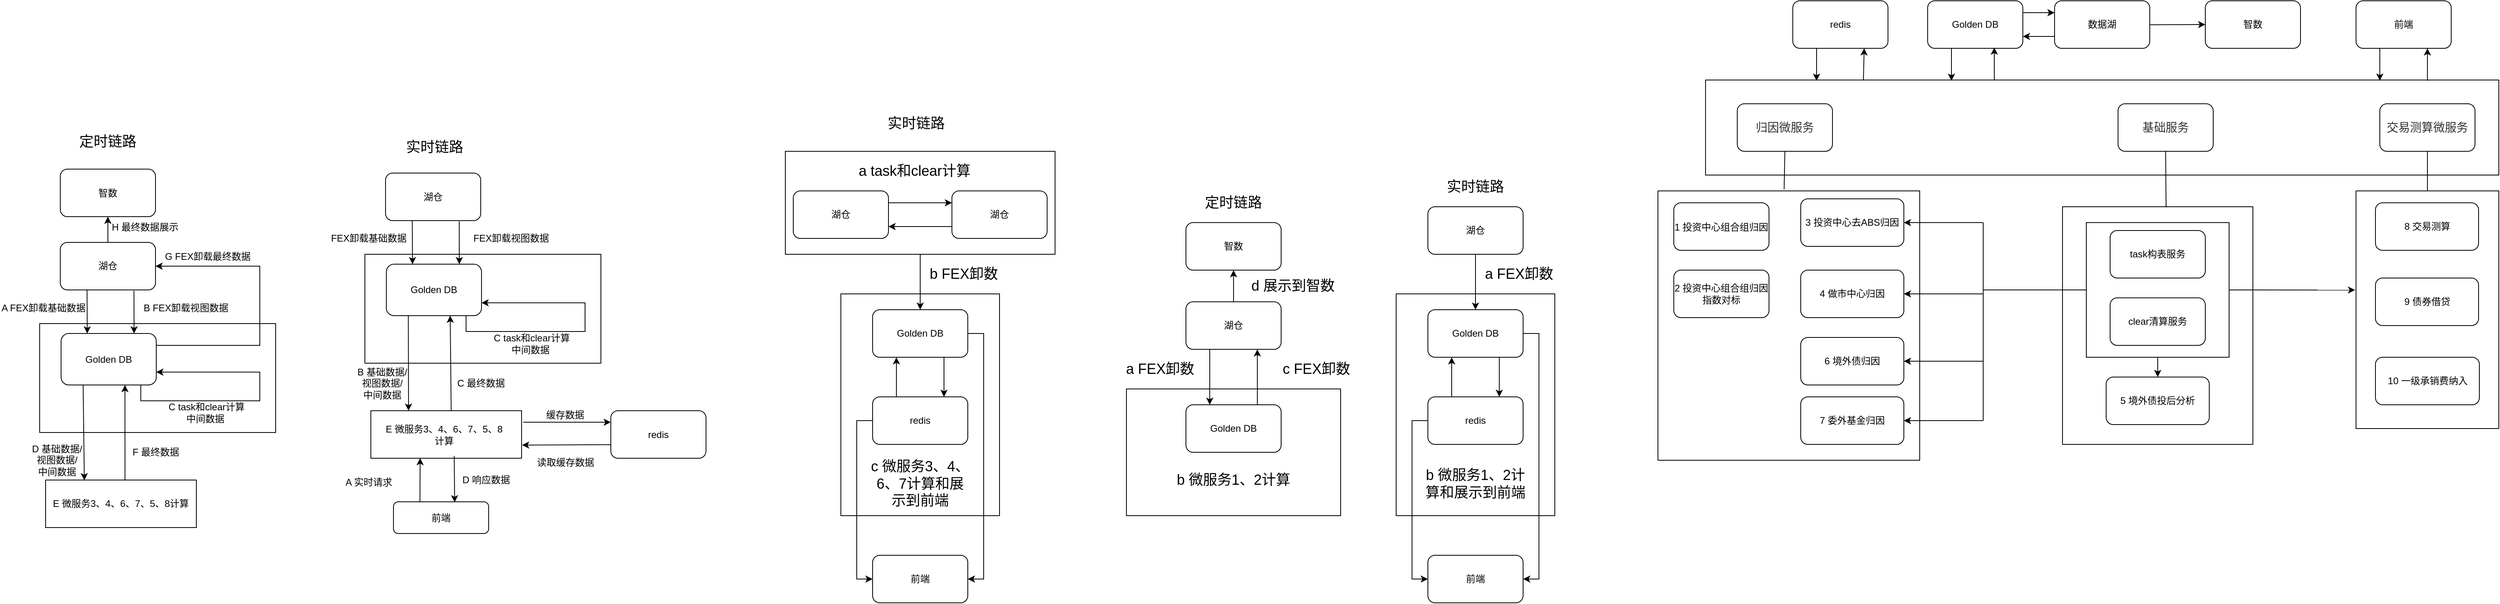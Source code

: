 <mxfile version="24.0.4" type="github">
  <diagram id="C5RBs43oDa-KdzZeNtuy" name="Page-1">
    <mxGraphModel dx="2958" dy="698" grid="1" gridSize="10" guides="1" tooltips="1" connect="1" arrows="1" fold="1" page="1" pageScale="1" pageWidth="827" pageHeight="1169" math="0" shadow="0">
      <root>
        <mxCell id="WIyWlLk6GJQsqaUBKTNV-0" />
        <mxCell id="WIyWlLk6GJQsqaUBKTNV-1" parent="WIyWlLk6GJQsqaUBKTNV-0" />
        <mxCell id="EE5mFRboxM6X0PhIgB9W-15" value="" style="rounded=0;whiteSpace=wrap;html=1;" vertex="1" parent="WIyWlLk6GJQsqaUBKTNV-1">
          <mxGeometry x="1040" y="440" width="1000" height="120" as="geometry" />
        </mxCell>
        <mxCell id="EE5mFRboxM6X0PhIgB9W-1" style="edgeStyle=none;rounded=0;orthogonalLoop=1;jettySize=auto;html=1;exitX=0.5;exitY=0;exitDx=0;exitDy=0;entryX=0.5;entryY=1;entryDx=0;entryDy=0;" edge="1" parent="WIyWlLk6GJQsqaUBKTNV-1" source="gpyAhbkI_0szL79RBJTk-85" target="gpyAhbkI_0szL79RBJTk-68">
          <mxGeometry relative="1" as="geometry" />
        </mxCell>
        <mxCell id="gpyAhbkI_0szL79RBJTk-83" value="" style="rounded=0;whiteSpace=wrap;html=1;" parent="WIyWlLk6GJQsqaUBKTNV-1" vertex="1">
          <mxGeometry x="-1060" y="747.5" width="297.5" height="137.5" as="geometry" />
        </mxCell>
        <mxCell id="gpyAhbkI_0szL79RBJTk-49" value="" style="rounded=0;whiteSpace=wrap;html=1;" parent="WIyWlLk6GJQsqaUBKTNV-1" vertex="1">
          <mxGeometry x="-50" y="710" width="200" height="280" as="geometry" />
        </mxCell>
        <mxCell id="gpyAhbkI_0szL79RBJTk-82" style="edgeStyle=none;rounded=0;orthogonalLoop=1;jettySize=auto;html=1;exitX=0.5;exitY=1;exitDx=0;exitDy=0;entryX=0.5;entryY=0;entryDx=0;entryDy=0;" parent="WIyWlLk6GJQsqaUBKTNV-1" source="gpyAhbkI_0szL79RBJTk-76" target="gpyAhbkI_0szL79RBJTk-52" edge="1">
          <mxGeometry relative="1" as="geometry" />
        </mxCell>
        <mxCell id="gpyAhbkI_0szL79RBJTk-76" value="" style="rounded=0;whiteSpace=wrap;html=1;" parent="WIyWlLk6GJQsqaUBKTNV-1" vertex="1">
          <mxGeometry x="-120" y="530" width="340" height="130" as="geometry" />
        </mxCell>
        <mxCell id="gpyAhbkI_0szL79RBJTk-36" value="" style="rounded=0;whiteSpace=wrap;html=1;" parent="WIyWlLk6GJQsqaUBKTNV-1" vertex="1">
          <mxGeometry x="310" y="830" width="270" height="160" as="geometry" />
        </mxCell>
        <mxCell id="gpyAhbkI_0szL79RBJTk-24" value="" style="rounded=0;whiteSpace=wrap;html=1;" parent="WIyWlLk6GJQsqaUBKTNV-1" vertex="1">
          <mxGeometry x="650" y="710" width="200" height="280" as="geometry" />
        </mxCell>
        <mxCell id="8sShFJXzrjoNy3E7Pt8Y-33" value="" style="rounded=0;whiteSpace=wrap;html=1;" parent="WIyWlLk6GJQsqaUBKTNV-1" vertex="1">
          <mxGeometry x="1860" y="580" width="180" height="300" as="geometry" />
        </mxCell>
        <mxCell id="8sShFJXzrjoNy3E7Pt8Y-23" value="" style="rounded=0;whiteSpace=wrap;html=1;" parent="WIyWlLk6GJQsqaUBKTNV-1" vertex="1">
          <mxGeometry x="980" y="580" width="330" height="340" as="geometry" />
        </mxCell>
        <mxCell id="8sShFJXzrjoNy3E7Pt8Y-1" value="&lt;div style=&quot;font-size: medium; text-align: start;&quot; data-hash=&quot;3e45efe6a880c21dcbc873dc145f4ac9&quot; data-version=&quot;3.0.0&quot;&gt;&lt;/div&gt;&lt;div style=&quot;font-size: medium; text-align: start;&quot; class=&quot;document&quot;&gt;&lt;div class=&quot;section&quot;&gt;&lt;p style=&quot;margin: 3pt 0pt 3pt 16.8pt; font-family: 等线; font-size: 12pt; line-height: 20.8px; text-indent: -16.8pt;&quot; class=&quot;paragraph text-align-type-left&quot;&gt;&lt;span style=&quot;font-size: 11pt; color: rgb(51, 51, 51); letter-spacing: 0pt; vertical-align: baseline;&quot; data-font-family=&quot;default&quot;&gt;归因微服务&lt;/span&gt;&lt;/p&gt;&lt;/div&gt;&lt;/div&gt;" style="rounded=1;whiteSpace=wrap;html=1;" parent="WIyWlLk6GJQsqaUBKTNV-1" vertex="1">
          <mxGeometry x="1080" y="470" width="120" height="60" as="geometry" />
        </mxCell>
        <mxCell id="8sShFJXzrjoNy3E7Pt8Y-3" value="&lt;div style=&quot;font-size: medium; text-align: start;&quot; data-hash=&quot;3e45efe6a880c21dcbc873dc145f4ac9&quot; data-version=&quot;3.0.0&quot;&gt;&lt;/div&gt;&lt;div style=&quot;font-size: medium; text-align: start;&quot; class=&quot;document&quot;&gt;&lt;div class=&quot;section&quot;&gt;&lt;p style=&quot;margin: 3pt 0pt 3pt 16.8pt; font-family: 等线; font-size: 12pt; line-height: 20.8px; text-indent: -16.8pt;&quot; class=&quot;paragraph text-align-type-left&quot;&gt;&lt;span style=&quot;font-family: Helvetica; font-size: 12px; text-align: center; text-indent: 0px;&quot;&gt;1 投资中心组合组归因&lt;/span&gt;&lt;br&gt;&lt;/p&gt;&lt;/div&gt;&lt;/div&gt;" style="rounded=1;whiteSpace=wrap;html=1;" parent="WIyWlLk6GJQsqaUBKTNV-1" vertex="1">
          <mxGeometry x="1000" y="595" width="120" height="60" as="geometry" />
        </mxCell>
        <mxCell id="8sShFJXzrjoNy3E7Pt8Y-5" value="2 投资中心组合组归因指数对标" style="rounded=1;whiteSpace=wrap;html=1;" parent="WIyWlLk6GJQsqaUBKTNV-1" vertex="1">
          <mxGeometry x="1000" y="680" width="120" height="60" as="geometry" />
        </mxCell>
        <mxCell id="8sShFJXzrjoNy3E7Pt8Y-7" value="3 投资中心去ABS归因" style="rounded=1;whiteSpace=wrap;html=1;" parent="WIyWlLk6GJQsqaUBKTNV-1" vertex="1">
          <mxGeometry x="1160" y="590" width="130" height="60" as="geometry" />
        </mxCell>
        <mxCell id="8sShFJXzrjoNy3E7Pt8Y-11" value="4 做市中心归因" style="rounded=1;whiteSpace=wrap;html=1;" parent="WIyWlLk6GJQsqaUBKTNV-1" vertex="1">
          <mxGeometry x="1160" y="680" width="130" height="60" as="geometry" />
        </mxCell>
        <mxCell id="8sShFJXzrjoNy3E7Pt8Y-15" value="&lt;div style=&quot;font-size: medium; text-align: start;&quot; data-hash=&quot;3e45efe6a880c21dcbc873dc145f4ac9&quot; data-version=&quot;3.0.0&quot;&gt;&lt;/div&gt;&lt;div style=&quot;font-size: medium; text-align: start;&quot; class=&quot;document&quot;&gt;&lt;div class=&quot;section&quot;&gt;&lt;p style=&quot;margin: 3pt 0pt 3pt 16.8pt; font-family: 等线; font-size: 12pt; line-height: 20.8px; text-indent: -16.8pt;&quot; class=&quot;paragraph text-align-type-left&quot;&gt;&lt;span style=&quot;font-size: 11pt; color: rgb(51, 51, 51); letter-spacing: 0pt; vertical-align: baseline;&quot; data-font-family=&quot;default&quot;&gt;基础服务&lt;/span&gt;&lt;/p&gt;&lt;/div&gt;&lt;/div&gt;" style="rounded=1;whiteSpace=wrap;html=1;" parent="WIyWlLk6GJQsqaUBKTNV-1" vertex="1">
          <mxGeometry x="1560" y="470" width="120" height="60" as="geometry" />
        </mxCell>
        <mxCell id="8sShFJXzrjoNy3E7Pt8Y-16" value="&lt;div style=&quot;font-size: medium; text-align: start;&quot; data-hash=&quot;3e45efe6a880c21dcbc873dc145f4ac9&quot; data-version=&quot;3.0.0&quot;&gt;&lt;/div&gt;&lt;div style=&quot;text-align: start;&quot; class=&quot;document&quot;&gt;&lt;div style=&quot;&quot; class=&quot;section&quot;&gt;&lt;p style=&quot;margin: 3pt 0pt 3pt 16.8pt; font-family: 等线; line-height: 20.8px; text-indent: -16.8pt;&quot; class=&quot;paragraph text-align-type-left&quot;&gt;&lt;font color=&quot;#333333&quot;&gt;&lt;span style=&quot;font-size: 14.667px;&quot;&gt;交易测算微服务&lt;/span&gt;&lt;/font&gt;&lt;/p&gt;&lt;/div&gt;&lt;/div&gt;" style="rounded=1;whiteSpace=wrap;html=1;" parent="WIyWlLk6GJQsqaUBKTNV-1" vertex="1">
          <mxGeometry x="1890" y="470" width="120" height="60" as="geometry" />
        </mxCell>
        <mxCell id="8sShFJXzrjoNy3E7Pt8Y-19" value="" style="rounded=0;whiteSpace=wrap;html=1;" parent="WIyWlLk6GJQsqaUBKTNV-1" vertex="1">
          <mxGeometry x="1490" y="600" width="240" height="300" as="geometry" />
        </mxCell>
        <mxCell id="8sShFJXzrjoNy3E7Pt8Y-24" value="" style="endArrow=none;html=1;rounded=0;" parent="WIyWlLk6GJQsqaUBKTNV-1" edge="1">
          <mxGeometry width="50" height="50" relative="1" as="geometry">
            <mxPoint x="1390" y="870" as="sourcePoint" />
            <mxPoint x="1390" y="620" as="targetPoint" />
          </mxGeometry>
        </mxCell>
        <mxCell id="8sShFJXzrjoNy3E7Pt8Y-25" value="" style="endArrow=none;html=1;rounded=0;entryX=0;entryY=0.5;entryDx=0;entryDy=0;" parent="WIyWlLk6GJQsqaUBKTNV-1" target="8sShFJXzrjoNy3E7Pt8Y-35" edge="1">
          <mxGeometry width="50" height="50" relative="1" as="geometry">
            <mxPoint x="1390" y="705" as="sourcePoint" />
            <mxPoint x="1360" y="590" as="targetPoint" />
          </mxGeometry>
        </mxCell>
        <mxCell id="8sShFJXzrjoNy3E7Pt8Y-26" value="" style="endArrow=classic;html=1;rounded=0;entryX=1;entryY=0.5;entryDx=0;entryDy=0;" parent="WIyWlLk6GJQsqaUBKTNV-1" target="8sShFJXzrjoNy3E7Pt8Y-7" edge="1">
          <mxGeometry width="50" height="50" relative="1" as="geometry">
            <mxPoint x="1390" y="620" as="sourcePoint" />
            <mxPoint x="1360" y="590" as="targetPoint" />
          </mxGeometry>
        </mxCell>
        <mxCell id="8sShFJXzrjoNy3E7Pt8Y-27" value="" style="endArrow=classic;html=1;rounded=0;entryX=1;entryY=0.5;entryDx=0;entryDy=0;" parent="WIyWlLk6GJQsqaUBKTNV-1" target="8sShFJXzrjoNy3E7Pt8Y-11" edge="1">
          <mxGeometry width="50" height="50" relative="1" as="geometry">
            <mxPoint x="1390" y="710" as="sourcePoint" />
            <mxPoint x="1360" y="690" as="targetPoint" />
          </mxGeometry>
        </mxCell>
        <mxCell id="8sShFJXzrjoNy3E7Pt8Y-28" value="8 交易测算" style="rounded=1;whiteSpace=wrap;html=1;" parent="WIyWlLk6GJQsqaUBKTNV-1" vertex="1">
          <mxGeometry x="1884.5" y="595" width="130" height="60" as="geometry" />
        </mxCell>
        <mxCell id="8sShFJXzrjoNy3E7Pt8Y-29" value="9 债券借贷" style="rounded=1;whiteSpace=wrap;html=1;" parent="WIyWlLk6GJQsqaUBKTNV-1" vertex="1">
          <mxGeometry x="1884.5" y="690" width="130" height="60" as="geometry" />
        </mxCell>
        <mxCell id="8sShFJXzrjoNy3E7Pt8Y-30" value="10 一级承销费纳入" style="rounded=1;whiteSpace=wrap;html=1;" parent="WIyWlLk6GJQsqaUBKTNV-1" vertex="1">
          <mxGeometry x="1884.5" y="790" width="131" height="60" as="geometry" />
        </mxCell>
        <mxCell id="8sShFJXzrjoNy3E7Pt8Y-35" value="" style="rounded=0;whiteSpace=wrap;html=1;" parent="WIyWlLk6GJQsqaUBKTNV-1" vertex="1">
          <mxGeometry x="1520" y="620" width="180" height="170" as="geometry" />
        </mxCell>
        <mxCell id="8sShFJXzrjoNy3E7Pt8Y-31" value="6 境外债归因" style="rounded=1;whiteSpace=wrap;html=1;" parent="WIyWlLk6GJQsqaUBKTNV-1" vertex="1">
          <mxGeometry x="1160" y="765" width="130" height="60" as="geometry" />
        </mxCell>
        <mxCell id="8sShFJXzrjoNy3E7Pt8Y-32" value="7 委外基金归因" style="rounded=1;whiteSpace=wrap;html=1;" parent="WIyWlLk6GJQsqaUBKTNV-1" vertex="1">
          <mxGeometry x="1160" y="840" width="130" height="60" as="geometry" />
        </mxCell>
        <mxCell id="8sShFJXzrjoNy3E7Pt8Y-34" value="5 境外债投后分析" style="rounded=1;whiteSpace=wrap;html=1;" parent="WIyWlLk6GJQsqaUBKTNV-1" vertex="1">
          <mxGeometry x="1545" y="815" width="130" height="60" as="geometry" />
        </mxCell>
        <mxCell id="8sShFJXzrjoNy3E7Pt8Y-17" value="task构表服务" style="rounded=1;whiteSpace=wrap;html=1;" parent="WIyWlLk6GJQsqaUBKTNV-1" vertex="1">
          <mxGeometry x="1550" y="630" width="120" height="60" as="geometry" />
        </mxCell>
        <mxCell id="8sShFJXzrjoNy3E7Pt8Y-18" value="clear清算服务" style="whiteSpace=wrap;html=1;rounded=1;" parent="WIyWlLk6GJQsqaUBKTNV-1" vertex="1">
          <mxGeometry x="1550" y="715" width="120" height="60" as="geometry" />
        </mxCell>
        <mxCell id="8sShFJXzrjoNy3E7Pt8Y-36" value="" style="endArrow=classic;html=1;rounded=0;entryX=1;entryY=0.5;entryDx=0;entryDy=0;" parent="WIyWlLk6GJQsqaUBKTNV-1" target="8sShFJXzrjoNy3E7Pt8Y-31" edge="1">
          <mxGeometry width="50" height="50" relative="1" as="geometry">
            <mxPoint x="1390" y="795" as="sourcePoint" />
            <mxPoint x="1530" y="810" as="targetPoint" />
          </mxGeometry>
        </mxCell>
        <mxCell id="8sShFJXzrjoNy3E7Pt8Y-37" value="" style="endArrow=classic;html=1;rounded=0;entryX=1;entryY=0.5;entryDx=0;entryDy=0;" parent="WIyWlLk6GJQsqaUBKTNV-1" target="8sShFJXzrjoNy3E7Pt8Y-32" edge="1">
          <mxGeometry width="50" height="50" relative="1" as="geometry">
            <mxPoint x="1390" y="870" as="sourcePoint" />
            <mxPoint x="1530" y="810" as="targetPoint" />
          </mxGeometry>
        </mxCell>
        <mxCell id="8sShFJXzrjoNy3E7Pt8Y-38" value="" style="endArrow=classic;html=1;rounded=0;entryX=-0.006;entryY=0.417;entryDx=0;entryDy=0;entryPerimeter=0;exitX=1;exitY=0.5;exitDx=0;exitDy=0;" parent="WIyWlLk6GJQsqaUBKTNV-1" source="8sShFJXzrjoNy3E7Pt8Y-35" target="8sShFJXzrjoNy3E7Pt8Y-33" edge="1">
          <mxGeometry width="50" height="50" relative="1" as="geometry">
            <mxPoint x="1530" y="820" as="sourcePoint" />
            <mxPoint x="1580" y="770" as="targetPoint" />
          </mxGeometry>
        </mxCell>
        <mxCell id="8sShFJXzrjoNy3E7Pt8Y-39" value="" style="endArrow=classic;html=1;rounded=0;entryX=0.5;entryY=0;entryDx=0;entryDy=0;exitX=0.5;exitY=1;exitDx=0;exitDy=0;" parent="WIyWlLk6GJQsqaUBKTNV-1" source="8sShFJXzrjoNy3E7Pt8Y-35" target="8sShFJXzrjoNy3E7Pt8Y-34" edge="1">
          <mxGeometry width="50" height="50" relative="1" as="geometry">
            <mxPoint x="1530" y="820" as="sourcePoint" />
            <mxPoint x="1580" y="770" as="targetPoint" />
          </mxGeometry>
        </mxCell>
        <mxCell id="8sShFJXzrjoNy3E7Pt8Y-40" value="" style="endArrow=none;html=1;rounded=0;exitX=0.5;exitY=1;exitDx=0;exitDy=0;entryX=0.482;entryY=-0.006;entryDx=0;entryDy=0;entryPerimeter=0;" parent="WIyWlLk6GJQsqaUBKTNV-1" source="8sShFJXzrjoNy3E7Pt8Y-1" target="8sShFJXzrjoNy3E7Pt8Y-23" edge="1">
          <mxGeometry width="50" height="50" relative="1" as="geometry">
            <mxPoint x="1530" y="820" as="sourcePoint" />
            <mxPoint x="1580" y="770" as="targetPoint" />
          </mxGeometry>
        </mxCell>
        <mxCell id="8sShFJXzrjoNy3E7Pt8Y-41" value="" style="endArrow=none;html=1;rounded=0;exitX=0.5;exitY=1;exitDx=0;exitDy=0;entryX=0.544;entryY=0.002;entryDx=0;entryDy=0;entryPerimeter=0;" parent="WIyWlLk6GJQsqaUBKTNV-1" source="8sShFJXzrjoNy3E7Pt8Y-15" target="8sShFJXzrjoNy3E7Pt8Y-19" edge="1">
          <mxGeometry width="50" height="50" relative="1" as="geometry">
            <mxPoint x="1530" y="720" as="sourcePoint" />
            <mxPoint x="1580" y="670" as="targetPoint" />
          </mxGeometry>
        </mxCell>
        <mxCell id="8sShFJXzrjoNy3E7Pt8Y-42" value="" style="endArrow=none;html=1;rounded=0;exitX=0.5;exitY=0;exitDx=0;exitDy=0;entryX=0.5;entryY=1;entryDx=0;entryDy=0;" parent="WIyWlLk6GJQsqaUBKTNV-1" source="8sShFJXzrjoNy3E7Pt8Y-33" target="8sShFJXzrjoNy3E7Pt8Y-16" edge="1">
          <mxGeometry width="50" height="50" relative="1" as="geometry">
            <mxPoint x="1530" y="720" as="sourcePoint" />
            <mxPoint x="1580" y="670" as="targetPoint" />
          </mxGeometry>
        </mxCell>
        <mxCell id="gpyAhbkI_0szL79RBJTk-43" style="edgeStyle=none;rounded=0;orthogonalLoop=1;jettySize=auto;html=1;exitX=0.75;exitY=1;exitDx=0;exitDy=0;entryX=0.75;entryY=0;entryDx=0;entryDy=0;" parent="WIyWlLk6GJQsqaUBKTNV-1" source="gpyAhbkI_0szL79RBJTk-0" target="gpyAhbkI_0szL79RBJTk-5" edge="1">
          <mxGeometry relative="1" as="geometry" />
        </mxCell>
        <mxCell id="gpyAhbkI_0szL79RBJTk-45" style="edgeStyle=orthogonalEdgeStyle;rounded=0;orthogonalLoop=1;jettySize=auto;html=1;exitX=1;exitY=0.5;exitDx=0;exitDy=0;entryX=1;entryY=0.5;entryDx=0;entryDy=0;" parent="WIyWlLk6GJQsqaUBKTNV-1" source="gpyAhbkI_0szL79RBJTk-0" target="gpyAhbkI_0szL79RBJTk-19" edge="1">
          <mxGeometry relative="1" as="geometry" />
        </mxCell>
        <mxCell id="gpyAhbkI_0szL79RBJTk-0" value="Golden DB" style="rounded=1;whiteSpace=wrap;html=1;" parent="WIyWlLk6GJQsqaUBKTNV-1" vertex="1">
          <mxGeometry x="690" y="730" width="120" height="60" as="geometry" />
        </mxCell>
        <mxCell id="gpyAhbkI_0szL79RBJTk-17" value="" style="edgeStyle=orthogonalEdgeStyle;rounded=0;orthogonalLoop=1;jettySize=auto;html=1;" parent="WIyWlLk6GJQsqaUBKTNV-1" source="gpyAhbkI_0szL79RBJTk-1" target="gpyAhbkI_0szL79RBJTk-0" edge="1">
          <mxGeometry relative="1" as="geometry">
            <Array as="points">
              <mxPoint x="750" y="650" />
              <mxPoint x="750" y="650" />
            </Array>
          </mxGeometry>
        </mxCell>
        <mxCell id="gpyAhbkI_0szL79RBJTk-1" value="湖仓" style="rounded=1;whiteSpace=wrap;html=1;" parent="WIyWlLk6GJQsqaUBKTNV-1" vertex="1">
          <mxGeometry x="690" y="600" width="120" height="60" as="geometry" />
        </mxCell>
        <mxCell id="gpyAhbkI_0szL79RBJTk-42" style="edgeStyle=none;rounded=0;orthogonalLoop=1;jettySize=auto;html=1;entryX=0.25;entryY=1;entryDx=0;entryDy=0;exitX=0.25;exitY=0;exitDx=0;exitDy=0;" parent="WIyWlLk6GJQsqaUBKTNV-1" source="gpyAhbkI_0szL79RBJTk-5" target="gpyAhbkI_0szL79RBJTk-0" edge="1">
          <mxGeometry relative="1" as="geometry" />
        </mxCell>
        <mxCell id="gpyAhbkI_0szL79RBJTk-47" style="edgeStyle=orthogonalEdgeStyle;rounded=0;orthogonalLoop=1;jettySize=auto;html=1;exitX=0;exitY=0.5;exitDx=0;exitDy=0;entryX=0;entryY=0.5;entryDx=0;entryDy=0;" parent="WIyWlLk6GJQsqaUBKTNV-1" source="gpyAhbkI_0szL79RBJTk-5" target="gpyAhbkI_0szL79RBJTk-19" edge="1">
          <mxGeometry relative="1" as="geometry" />
        </mxCell>
        <mxCell id="gpyAhbkI_0szL79RBJTk-5" value="redis" style="rounded=1;whiteSpace=wrap;html=1;" parent="WIyWlLk6GJQsqaUBKTNV-1" vertex="1">
          <mxGeometry x="690" y="840" width="120" height="60" as="geometry" />
        </mxCell>
        <mxCell id="gpyAhbkI_0szL79RBJTk-19" value="前端" style="rounded=1;whiteSpace=wrap;html=1;" parent="WIyWlLk6GJQsqaUBKTNV-1" vertex="1">
          <mxGeometry x="690" y="1040" width="120" height="60" as="geometry" />
        </mxCell>
        <mxCell id="gpyAhbkI_0szL79RBJTk-23" value="&lt;font style=&quot;font-size: 18px;&quot;&gt;b 微服务1、2计算和展示到前端&lt;/font&gt;" style="text;strokeColor=none;align=center;fillColor=none;html=1;verticalAlign=middle;whiteSpace=wrap;rounded=0;" parent="WIyWlLk6GJQsqaUBKTNV-1" vertex="1">
          <mxGeometry x="685" y="920" width="130" height="60" as="geometry" />
        </mxCell>
        <mxCell id="gpyAhbkI_0szL79RBJTk-25" value="&lt;font style=&quot;font-size: 18px;&quot;&gt;a FEX卸数&lt;/font&gt;" style="text;strokeColor=none;align=center;fillColor=none;html=1;verticalAlign=middle;whiteSpace=wrap;rounded=0;" parent="WIyWlLk6GJQsqaUBKTNV-1" vertex="1">
          <mxGeometry x="750" y="670" width="110" height="30" as="geometry" />
        </mxCell>
        <mxCell id="gpyAhbkI_0szL79RBJTk-26" value="&lt;font style=&quot;font-size: 18px;&quot;&gt;实时链路&lt;/font&gt;" style="text;strokeColor=none;align=center;fillColor=none;html=1;verticalAlign=middle;whiteSpace=wrap;rounded=0;" parent="WIyWlLk6GJQsqaUBKTNV-1" vertex="1">
          <mxGeometry x="680" y="560" width="140" height="30" as="geometry" />
        </mxCell>
        <mxCell id="gpyAhbkI_0szL79RBJTk-32" value="" style="edgeStyle=orthogonalEdgeStyle;rounded=0;orthogonalLoop=1;jettySize=auto;html=1;" parent="WIyWlLk6GJQsqaUBKTNV-1" source="gpyAhbkI_0szL79RBJTk-27" target="gpyAhbkI_0szL79RBJTk-31" edge="1">
          <mxGeometry relative="1" as="geometry" />
        </mxCell>
        <mxCell id="gpyAhbkI_0szL79RBJTk-34" style="edgeStyle=none;rounded=0;orthogonalLoop=1;jettySize=auto;html=1;exitX=0.25;exitY=1;exitDx=0;exitDy=0;entryX=0.25;entryY=0;entryDx=0;entryDy=0;" parent="WIyWlLk6GJQsqaUBKTNV-1" source="gpyAhbkI_0szL79RBJTk-27" target="gpyAhbkI_0szL79RBJTk-30" edge="1">
          <mxGeometry relative="1" as="geometry" />
        </mxCell>
        <mxCell id="gpyAhbkI_0szL79RBJTk-27" value="湖仓" style="rounded=1;whiteSpace=wrap;html=1;" parent="WIyWlLk6GJQsqaUBKTNV-1" vertex="1">
          <mxGeometry x="385" y="720" width="120" height="60" as="geometry" />
        </mxCell>
        <mxCell id="gpyAhbkI_0szL79RBJTk-29" value="&lt;font style=&quot;font-size: 18px;&quot;&gt;定时链路&lt;/font&gt;" style="text;strokeColor=none;align=center;fillColor=none;html=1;verticalAlign=middle;whiteSpace=wrap;rounded=0;" parent="WIyWlLk6GJQsqaUBKTNV-1" vertex="1">
          <mxGeometry x="375" y="580" width="140" height="30" as="geometry" />
        </mxCell>
        <mxCell id="gpyAhbkI_0szL79RBJTk-35" style="edgeStyle=none;rounded=0;orthogonalLoop=1;jettySize=auto;html=1;exitX=0.75;exitY=0;exitDx=0;exitDy=0;entryX=0.75;entryY=1;entryDx=0;entryDy=0;" parent="WIyWlLk6GJQsqaUBKTNV-1" source="gpyAhbkI_0szL79RBJTk-30" target="gpyAhbkI_0szL79RBJTk-27" edge="1">
          <mxGeometry relative="1" as="geometry" />
        </mxCell>
        <mxCell id="gpyAhbkI_0szL79RBJTk-30" value="Golden DB" style="rounded=1;whiteSpace=wrap;html=1;" parent="WIyWlLk6GJQsqaUBKTNV-1" vertex="1">
          <mxGeometry x="385" y="850" width="120" height="60" as="geometry" />
        </mxCell>
        <mxCell id="gpyAhbkI_0szL79RBJTk-31" value="智数" style="rounded=1;whiteSpace=wrap;html=1;" parent="WIyWlLk6GJQsqaUBKTNV-1" vertex="1">
          <mxGeometry x="385" y="620" width="120" height="60" as="geometry" />
        </mxCell>
        <mxCell id="gpyAhbkI_0szL79RBJTk-37" value="&lt;font style=&quot;font-size: 18px;&quot;&gt;b 微服务1、2计算&lt;/font&gt;" style="text;strokeColor=none;align=center;fillColor=none;html=1;verticalAlign=middle;whiteSpace=wrap;rounded=0;" parent="WIyWlLk6GJQsqaUBKTNV-1" vertex="1">
          <mxGeometry x="365" y="910" width="160" height="70" as="geometry" />
        </mxCell>
        <mxCell id="gpyAhbkI_0szL79RBJTk-38" value="&lt;font style=&quot;font-size: 18px;&quot;&gt;a FEX卸数&lt;/font&gt;" style="text;strokeColor=none;align=center;fillColor=none;html=1;verticalAlign=middle;whiteSpace=wrap;rounded=0;" parent="WIyWlLk6GJQsqaUBKTNV-1" vertex="1">
          <mxGeometry x="300" y="790" width="105" height="30" as="geometry" />
        </mxCell>
        <mxCell id="gpyAhbkI_0szL79RBJTk-39" value="&lt;font style=&quot;font-size: 18px;&quot;&gt;c FEX卸数&lt;/font&gt;" style="text;strokeColor=none;align=center;fillColor=none;html=1;verticalAlign=middle;whiteSpace=wrap;rounded=0;" parent="WIyWlLk6GJQsqaUBKTNV-1" vertex="1">
          <mxGeometry x="499" y="790" width="101" height="30" as="geometry" />
        </mxCell>
        <mxCell id="gpyAhbkI_0szL79RBJTk-40" value="&lt;font style=&quot;font-size: 18px;&quot;&gt;d 展示到智数&lt;/font&gt;" style="text;strokeColor=none;align=center;fillColor=none;html=1;verticalAlign=middle;whiteSpace=wrap;rounded=0;" parent="WIyWlLk6GJQsqaUBKTNV-1" vertex="1">
          <mxGeometry x="460" y="685" width="120" height="30" as="geometry" />
        </mxCell>
        <mxCell id="gpyAhbkI_0szL79RBJTk-44" style="edgeStyle=none;rounded=0;orthogonalLoop=1;jettySize=auto;html=1;exitX=1;exitY=0.25;exitDx=0;exitDy=0;" parent="WIyWlLk6GJQsqaUBKTNV-1" source="gpyAhbkI_0szL79RBJTk-24" target="gpyAhbkI_0szL79RBJTk-24" edge="1">
          <mxGeometry relative="1" as="geometry" />
        </mxCell>
        <mxCell id="gpyAhbkI_0szL79RBJTk-48" value="" style="rounded=0;whiteSpace=wrap;html=1;" parent="WIyWlLk6GJQsqaUBKTNV-1" vertex="1">
          <mxGeometry x="-1052.5" y="945" width="190" height="60" as="geometry" />
        </mxCell>
        <mxCell id="gpyAhbkI_0szL79RBJTk-50" style="edgeStyle=none;rounded=0;orthogonalLoop=1;jettySize=auto;html=1;exitX=0.75;exitY=1;exitDx=0;exitDy=0;entryX=0.75;entryY=0;entryDx=0;entryDy=0;" parent="WIyWlLk6GJQsqaUBKTNV-1" source="gpyAhbkI_0szL79RBJTk-52" target="gpyAhbkI_0szL79RBJTk-57" edge="1">
          <mxGeometry relative="1" as="geometry" />
        </mxCell>
        <mxCell id="gpyAhbkI_0szL79RBJTk-51" style="edgeStyle=orthogonalEdgeStyle;rounded=0;orthogonalLoop=1;jettySize=auto;html=1;exitX=1;exitY=0.5;exitDx=0;exitDy=0;entryX=1;entryY=0.5;entryDx=0;entryDy=0;" parent="WIyWlLk6GJQsqaUBKTNV-1" source="gpyAhbkI_0szL79RBJTk-52" target="gpyAhbkI_0szL79RBJTk-58" edge="1">
          <mxGeometry relative="1" as="geometry" />
        </mxCell>
        <mxCell id="gpyAhbkI_0szL79RBJTk-52" value="Golden DB" style="rounded=1;whiteSpace=wrap;html=1;" parent="WIyWlLk6GJQsqaUBKTNV-1" vertex="1">
          <mxGeometry x="-10" y="730" width="120" height="60" as="geometry" />
        </mxCell>
        <mxCell id="gpyAhbkI_0szL79RBJTk-80" style="edgeStyle=orthogonalEdgeStyle;rounded=0;orthogonalLoop=1;jettySize=auto;html=1;exitX=1;exitY=0.25;exitDx=0;exitDy=0;entryX=0;entryY=0.25;entryDx=0;entryDy=0;" parent="WIyWlLk6GJQsqaUBKTNV-1" source="gpyAhbkI_0szL79RBJTk-54" target="gpyAhbkI_0szL79RBJTk-74" edge="1">
          <mxGeometry relative="1" as="geometry" />
        </mxCell>
        <mxCell id="gpyAhbkI_0szL79RBJTk-54" value="湖仓" style="rounded=1;whiteSpace=wrap;html=1;" parent="WIyWlLk6GJQsqaUBKTNV-1" vertex="1">
          <mxGeometry x="-110" y="580" width="120" height="60" as="geometry" />
        </mxCell>
        <mxCell id="gpyAhbkI_0szL79RBJTk-55" style="edgeStyle=none;rounded=0;orthogonalLoop=1;jettySize=auto;html=1;entryX=0.25;entryY=1;entryDx=0;entryDy=0;exitX=0.25;exitY=0;exitDx=0;exitDy=0;" parent="WIyWlLk6GJQsqaUBKTNV-1" source="gpyAhbkI_0szL79RBJTk-57" target="gpyAhbkI_0szL79RBJTk-52" edge="1">
          <mxGeometry relative="1" as="geometry" />
        </mxCell>
        <mxCell id="gpyAhbkI_0szL79RBJTk-56" style="edgeStyle=orthogonalEdgeStyle;rounded=0;orthogonalLoop=1;jettySize=auto;html=1;exitX=0;exitY=0.5;exitDx=0;exitDy=0;entryX=0;entryY=0.5;entryDx=0;entryDy=0;" parent="WIyWlLk6GJQsqaUBKTNV-1" source="gpyAhbkI_0szL79RBJTk-57" target="gpyAhbkI_0szL79RBJTk-58" edge="1">
          <mxGeometry relative="1" as="geometry" />
        </mxCell>
        <mxCell id="gpyAhbkI_0szL79RBJTk-57" value="redis" style="rounded=1;whiteSpace=wrap;html=1;" parent="WIyWlLk6GJQsqaUBKTNV-1" vertex="1">
          <mxGeometry x="-10" y="840" width="120" height="60" as="geometry" />
        </mxCell>
        <mxCell id="gpyAhbkI_0szL79RBJTk-58" value="前端" style="rounded=1;whiteSpace=wrap;html=1;" parent="WIyWlLk6GJQsqaUBKTNV-1" vertex="1">
          <mxGeometry x="-10" y="1040" width="120" height="60" as="geometry" />
        </mxCell>
        <mxCell id="gpyAhbkI_0szL79RBJTk-59" value="&lt;font style=&quot;font-size: 18px;&quot;&gt;c 微服务3、4、6、7计算和展示到前端&lt;/font&gt;" style="text;strokeColor=none;align=center;fillColor=none;html=1;verticalAlign=middle;whiteSpace=wrap;rounded=0;" parent="WIyWlLk6GJQsqaUBKTNV-1" vertex="1">
          <mxGeometry x="-15" y="920" width="130" height="60" as="geometry" />
        </mxCell>
        <mxCell id="gpyAhbkI_0szL79RBJTk-60" value="&lt;font style=&quot;font-size: 18px;&quot;&gt;b FEX卸数&lt;/font&gt;" style="text;strokeColor=none;align=center;fillColor=none;html=1;verticalAlign=middle;whiteSpace=wrap;rounded=0;" parent="WIyWlLk6GJQsqaUBKTNV-1" vertex="1">
          <mxGeometry x="50" y="670" width="110" height="30" as="geometry" />
        </mxCell>
        <mxCell id="gpyAhbkI_0szL79RBJTk-61" value="&lt;font style=&quot;font-size: 18px;&quot;&gt;实时链路&lt;/font&gt;" style="text;strokeColor=none;align=center;fillColor=none;html=1;verticalAlign=middle;whiteSpace=wrap;rounded=0;" parent="WIyWlLk6GJQsqaUBKTNV-1" vertex="1">
          <mxGeometry x="-25" y="480" width="140" height="30" as="geometry" />
        </mxCell>
        <mxCell id="gpyAhbkI_0szL79RBJTk-63" style="edgeStyle=none;rounded=0;orthogonalLoop=1;jettySize=auto;html=1;exitX=0.231;exitY=0.923;exitDx=0;exitDy=0;exitPerimeter=0;entryX=0.259;entryY=0.076;entryDx=0;entryDy=0;entryPerimeter=0;" parent="WIyWlLk6GJQsqaUBKTNV-1" target="gpyAhbkI_0szL79RBJTk-69" edge="1" source="gpyAhbkI_0szL79RBJTk-87">
          <mxGeometry relative="1" as="geometry">
            <mxPoint x="-1007" y="932.5" as="sourcePoint" />
            <mxPoint x="-1007.5" y="995" as="targetPoint" />
          </mxGeometry>
        </mxCell>
        <mxCell id="gpyAhbkI_0szL79RBJTk-65" value="&lt;font style=&quot;font-size: 18px;&quot;&gt;定时链路&lt;/font&gt;" style="text;strokeColor=none;align=center;fillColor=none;html=1;verticalAlign=middle;whiteSpace=wrap;rounded=0;" parent="WIyWlLk6GJQsqaUBKTNV-1" vertex="1">
          <mxGeometry x="-1044" y="502.5" width="140" height="30" as="geometry" />
        </mxCell>
        <mxCell id="gpyAhbkI_0szL79RBJTk-66" style="edgeStyle=none;rounded=0;orthogonalLoop=1;jettySize=auto;html=1;exitX=0.528;exitY=0.071;exitDx=0;exitDy=0;exitPerimeter=0;" parent="WIyWlLk6GJQsqaUBKTNV-1" source="gpyAhbkI_0szL79RBJTk-69" edge="1">
          <mxGeometry relative="1" as="geometry">
            <mxPoint x="-952.5" y="825" as="targetPoint" />
            <mxPoint x="-948.5" y="995" as="sourcePoint" />
          </mxGeometry>
        </mxCell>
        <mxCell id="gpyAhbkI_0szL79RBJTk-68" value="智数" style="rounded=1;whiteSpace=wrap;html=1;" parent="WIyWlLk6GJQsqaUBKTNV-1" vertex="1">
          <mxGeometry x="-1034" y="552.5" width="120" height="60" as="geometry" />
        </mxCell>
        <mxCell id="gpyAhbkI_0szL79RBJTk-69" value="&lt;font style=&quot;font-size: 12px;&quot;&gt;E 微服务3、4、6、7、5、8计算&lt;/font&gt;" style="text;strokeColor=none;align=center;fillColor=none;html=1;verticalAlign=middle;whiteSpace=wrap;rounded=0;" parent="WIyWlLk6GJQsqaUBKTNV-1" vertex="1">
          <mxGeometry x="-1053" y="940" width="190.5" height="70" as="geometry" />
        </mxCell>
        <mxCell id="gpyAhbkI_0szL79RBJTk-70" value="&lt;font style=&quot;font-size: 12px;&quot;&gt;D 基础数据/&lt;br&gt;视图数据/&lt;br&gt;中间数据&lt;/font&gt;" style="text;strokeColor=none;align=center;fillColor=none;html=1;verticalAlign=middle;whiteSpace=wrap;rounded=0;" parent="WIyWlLk6GJQsqaUBKTNV-1" vertex="1">
          <mxGeometry x="-1072.5" y="900" width="67.5" height="40" as="geometry" />
        </mxCell>
        <mxCell id="gpyAhbkI_0szL79RBJTk-71" value="&lt;font style=&quot;font-size: 12px;&quot;&gt;F 最终数据&lt;/font&gt;" style="text;strokeColor=none;align=center;fillColor=none;html=1;verticalAlign=middle;whiteSpace=wrap;rounded=0;" parent="WIyWlLk6GJQsqaUBKTNV-1" vertex="1">
          <mxGeometry x="-945.5" y="900" width="63" height="20" as="geometry" />
        </mxCell>
        <mxCell id="gpyAhbkI_0szL79RBJTk-72" value="&lt;font style=&quot;font-size: 12px;&quot;&gt;H 最终数据展示&lt;/font&gt;" style="text;strokeColor=none;align=center;fillColor=none;html=1;verticalAlign=middle;whiteSpace=wrap;rounded=0;" parent="WIyWlLk6GJQsqaUBKTNV-1" vertex="1">
          <mxGeometry x="-972.5" y="617.5" width="90" height="17.5" as="geometry" />
        </mxCell>
        <mxCell id="gpyAhbkI_0szL79RBJTk-73" style="edgeStyle=none;rounded=0;orthogonalLoop=1;jettySize=auto;html=1;exitX=1;exitY=0.25;exitDx=0;exitDy=0;" parent="WIyWlLk6GJQsqaUBKTNV-1" source="gpyAhbkI_0szL79RBJTk-49" target="gpyAhbkI_0szL79RBJTk-49" edge="1">
          <mxGeometry relative="1" as="geometry" />
        </mxCell>
        <mxCell id="gpyAhbkI_0szL79RBJTk-81" style="edgeStyle=orthogonalEdgeStyle;rounded=0;orthogonalLoop=1;jettySize=auto;html=1;exitX=0;exitY=0.75;exitDx=0;exitDy=0;entryX=1;entryY=0.75;entryDx=0;entryDy=0;" parent="WIyWlLk6GJQsqaUBKTNV-1" source="gpyAhbkI_0szL79RBJTk-74" target="gpyAhbkI_0szL79RBJTk-54" edge="1">
          <mxGeometry relative="1" as="geometry" />
        </mxCell>
        <mxCell id="gpyAhbkI_0szL79RBJTk-74" value="湖仓" style="rounded=1;whiteSpace=wrap;html=1;" parent="WIyWlLk6GJQsqaUBKTNV-1" vertex="1">
          <mxGeometry x="90" y="580" width="120" height="60" as="geometry" />
        </mxCell>
        <mxCell id="gpyAhbkI_0szL79RBJTk-79" value="&lt;font style=&quot;font-size: 18px;&quot;&gt;a task和clear计算&amp;nbsp;&lt;/font&gt;" style="text;strokeColor=none;align=center;fillColor=none;html=1;verticalAlign=middle;whiteSpace=wrap;rounded=0;" parent="WIyWlLk6GJQsqaUBKTNV-1" vertex="1">
          <mxGeometry x="-37.5" y="540" width="165" height="30" as="geometry" />
        </mxCell>
        <mxCell id="EE5mFRboxM6X0PhIgB9W-28" style="edgeStyle=none;rounded=0;orthogonalLoop=1;jettySize=auto;html=1;exitX=0.281;exitY=1.003;exitDx=0;exitDy=0;entryX=0.25;entryY=0;entryDx=0;entryDy=0;exitPerimeter=0;" edge="1" parent="WIyWlLk6GJQsqaUBKTNV-1" source="gpyAhbkI_0szL79RBJTk-85">
          <mxGeometry relative="1" as="geometry">
            <mxPoint x="-1000" y="717.5" as="sourcePoint" />
            <mxPoint x="-1000" y="760" as="targetPoint" />
          </mxGeometry>
        </mxCell>
        <mxCell id="EE5mFRboxM6X0PhIgB9W-29" style="rounded=0;orthogonalLoop=1;jettySize=auto;html=1;exitX=0.774;exitY=1.017;exitDx=0;exitDy=0;entryX=0.5;entryY=0;entryDx=0;entryDy=0;exitPerimeter=0;" edge="1" parent="WIyWlLk6GJQsqaUBKTNV-1" source="gpyAhbkI_0szL79RBJTk-85">
          <mxGeometry relative="1" as="geometry">
            <mxPoint x="-941" y="717.5" as="sourcePoint" />
            <mxPoint x="-941" y="760" as="targetPoint" />
          </mxGeometry>
        </mxCell>
        <mxCell id="gpyAhbkI_0szL79RBJTk-85" value="湖仓" style="rounded=1;whiteSpace=wrap;html=1;" parent="WIyWlLk6GJQsqaUBKTNV-1" vertex="1">
          <mxGeometry x="-1034" y="645" width="120" height="60" as="geometry" />
        </mxCell>
        <mxCell id="EE5mFRboxM6X0PhIgB9W-31" style="edgeStyle=orthogonalEdgeStyle;rounded=0;orthogonalLoop=1;jettySize=auto;html=1;entryX=1;entryY=0.5;entryDx=0;entryDy=0;exitX=1;exitY=0.25;exitDx=0;exitDy=0;" edge="1" parent="WIyWlLk6GJQsqaUBKTNV-1" source="gpyAhbkI_0szL79RBJTk-87" target="gpyAhbkI_0szL79RBJTk-85">
          <mxGeometry relative="1" as="geometry">
            <mxPoint x="-912.5" y="795" as="sourcePoint" />
            <Array as="points">
              <mxPoint x="-912.5" y="775" />
              <mxPoint x="-782.5" y="775" />
              <mxPoint x="-782.5" y="675" />
            </Array>
          </mxGeometry>
        </mxCell>
        <mxCell id="gpyAhbkI_0szL79RBJTk-87" value="Golden DB" style="rounded=1;whiteSpace=wrap;html=1;" parent="WIyWlLk6GJQsqaUBKTNV-1" vertex="1">
          <mxGeometry x="-1033" y="760" width="120" height="65" as="geometry" />
        </mxCell>
        <mxCell id="gpyAhbkI_0szL79RBJTk-88" value="&lt;font style=&quot;font-size: 12px;&quot;&gt;C task和clear计算&lt;br&gt;中间数据&amp;nbsp;&lt;/font&gt;" style="text;strokeColor=none;align=center;fillColor=none;html=1;verticalAlign=middle;whiteSpace=wrap;rounded=0;" parent="WIyWlLk6GJQsqaUBKTNV-1" vertex="1">
          <mxGeometry x="-902.5" y="845" width="105" height="30" as="geometry" />
        </mxCell>
        <mxCell id="EE5mFRboxM6X0PhIgB9W-21" style="edgeStyle=none;rounded=0;orthogonalLoop=1;jettySize=auto;html=1;exitX=1;exitY=0.25;exitDx=0;exitDy=0;entryX=0;entryY=0.25;entryDx=0;entryDy=0;" edge="1" parent="WIyWlLk6GJQsqaUBKTNV-1" source="EE5mFRboxM6X0PhIgB9W-2" target="EE5mFRboxM6X0PhIgB9W-11">
          <mxGeometry relative="1" as="geometry" />
        </mxCell>
        <mxCell id="EE5mFRboxM6X0PhIgB9W-2" value="Golden DB" style="rounded=1;whiteSpace=wrap;html=1;" vertex="1" parent="WIyWlLk6GJQsqaUBKTNV-1">
          <mxGeometry x="1320" y="340" width="120" height="60" as="geometry" />
        </mxCell>
        <mxCell id="EE5mFRboxM6X0PhIgB9W-22" style="edgeStyle=none;rounded=0;orthogonalLoop=1;jettySize=auto;html=1;exitX=0;exitY=0.75;exitDx=0;exitDy=0;entryX=1;entryY=0.75;entryDx=0;entryDy=0;" edge="1" parent="WIyWlLk6GJQsqaUBKTNV-1" source="EE5mFRboxM6X0PhIgB9W-11" target="EE5mFRboxM6X0PhIgB9W-2">
          <mxGeometry relative="1" as="geometry" />
        </mxCell>
        <mxCell id="EE5mFRboxM6X0PhIgB9W-11" value="数据湖" style="rounded=1;whiteSpace=wrap;html=1;" vertex="1" parent="WIyWlLk6GJQsqaUBKTNV-1">
          <mxGeometry x="1480" y="340" width="120" height="60" as="geometry" />
        </mxCell>
        <mxCell id="EE5mFRboxM6X0PhIgB9W-13" value="redis" style="rounded=1;whiteSpace=wrap;html=1;" vertex="1" parent="WIyWlLk6GJQsqaUBKTNV-1">
          <mxGeometry x="1150" y="340" width="120" height="60" as="geometry" />
        </mxCell>
        <mxCell id="EE5mFRboxM6X0PhIgB9W-25" style="edgeStyle=none;rounded=0;orthogonalLoop=1;jettySize=auto;html=1;exitX=0.25;exitY=1;exitDx=0;exitDy=0;entryX=0.85;entryY=0.007;entryDx=0;entryDy=0;entryPerimeter=0;" edge="1" parent="WIyWlLk6GJQsqaUBKTNV-1" source="EE5mFRboxM6X0PhIgB9W-14" target="EE5mFRboxM6X0PhIgB9W-15">
          <mxGeometry relative="1" as="geometry" />
        </mxCell>
        <mxCell id="EE5mFRboxM6X0PhIgB9W-14" value="前端" style="rounded=1;whiteSpace=wrap;html=1;" vertex="1" parent="WIyWlLk6GJQsqaUBKTNV-1">
          <mxGeometry x="1860" y="340" width="120" height="60" as="geometry" />
        </mxCell>
        <mxCell id="EE5mFRboxM6X0PhIgB9W-16" style="edgeStyle=none;rounded=0;orthogonalLoop=1;jettySize=auto;html=1;entryX=0.17;entryY=0.008;entryDx=0;entryDy=0;entryPerimeter=0;" edge="1" parent="WIyWlLk6GJQsqaUBKTNV-1">
          <mxGeometry relative="1" as="geometry">
            <mxPoint x="1180" y="400" as="sourcePoint" />
            <mxPoint x="1180" y="440.96" as="targetPoint" />
          </mxGeometry>
        </mxCell>
        <mxCell id="EE5mFRboxM6X0PhIgB9W-18" style="edgeStyle=none;rounded=0;orthogonalLoop=1;jettySize=auto;html=1;exitX=0.199;exitY=0;exitDx=0;exitDy=0;entryX=0.75;entryY=1;entryDx=0;entryDy=0;exitPerimeter=0;" edge="1" parent="WIyWlLk6GJQsqaUBKTNV-1" source="EE5mFRboxM6X0PhIgB9W-15" target="EE5mFRboxM6X0PhIgB9W-13">
          <mxGeometry relative="1" as="geometry">
            <mxPoint x="1225" y="440" as="sourcePoint" />
            <mxPoint x="1241" y="275.98" as="targetPoint" />
          </mxGeometry>
        </mxCell>
        <mxCell id="EE5mFRboxM6X0PhIgB9W-19" style="edgeStyle=none;rounded=0;orthogonalLoop=1;jettySize=auto;html=1;exitX=0.25;exitY=1;exitDx=0;exitDy=0;entryX=0.31;entryY=0.008;entryDx=0;entryDy=0;entryPerimeter=0;" edge="1" parent="WIyWlLk6GJQsqaUBKTNV-1" source="EE5mFRboxM6X0PhIgB9W-2" target="EE5mFRboxM6X0PhIgB9W-15">
          <mxGeometry relative="1" as="geometry" />
        </mxCell>
        <mxCell id="EE5mFRboxM6X0PhIgB9W-20" style="edgeStyle=none;rounded=0;orthogonalLoop=1;jettySize=auto;html=1;entryX=0.7;entryY=0.983;entryDx=0;entryDy=0;entryPerimeter=0;" edge="1" parent="WIyWlLk6GJQsqaUBKTNV-1" target="EE5mFRboxM6X0PhIgB9W-2">
          <mxGeometry relative="1" as="geometry">
            <mxPoint x="1404" y="440" as="sourcePoint" />
          </mxGeometry>
        </mxCell>
        <mxCell id="EE5mFRboxM6X0PhIgB9W-24" style="edgeStyle=none;rounded=0;orthogonalLoop=1;jettySize=auto;html=1;exitX=0.91;exitY=0.007;exitDx=0;exitDy=0;exitPerimeter=0;entryX=0.75;entryY=1;entryDx=0;entryDy=0;" edge="1" parent="WIyWlLk6GJQsqaUBKTNV-1" source="EE5mFRboxM6X0PhIgB9W-15" target="EE5mFRboxM6X0PhIgB9W-14">
          <mxGeometry relative="1" as="geometry">
            <mxPoint x="2130" y="490" as="targetPoint" />
          </mxGeometry>
        </mxCell>
        <mxCell id="EE5mFRboxM6X0PhIgB9W-32" value="&lt;font style=&quot;font-size: 12px;&quot;&gt;A FEX卸载基础数据&lt;/font&gt;" style="text;strokeColor=none;align=center;fillColor=none;html=1;verticalAlign=middle;whiteSpace=wrap;rounded=0;" vertex="1" parent="WIyWlLk6GJQsqaUBKTNV-1">
          <mxGeometry x="-1110" y="715" width="110" height="25" as="geometry" />
        </mxCell>
        <mxCell id="EE5mFRboxM6X0PhIgB9W-33" value="&lt;font style=&quot;font-size: 12px;&quot;&gt;B FEX卸载视图数据&lt;/font&gt;" style="text;strokeColor=none;align=center;fillColor=none;html=1;verticalAlign=middle;whiteSpace=wrap;rounded=0;" vertex="1" parent="WIyWlLk6GJQsqaUBKTNV-1">
          <mxGeometry x="-932.5" y="715" width="113" height="25" as="geometry" />
        </mxCell>
        <mxCell id="EE5mFRboxM6X0PhIgB9W-34" value="&lt;font style=&quot;font-size: 12px;&quot;&gt;G FEX卸载最终数据&lt;/font&gt;" style="text;strokeColor=none;align=center;fillColor=none;html=1;verticalAlign=middle;whiteSpace=wrap;rounded=0;" vertex="1" parent="WIyWlLk6GJQsqaUBKTNV-1">
          <mxGeometry x="-904" y="650" width="111.5" height="25" as="geometry" />
        </mxCell>
        <mxCell id="EE5mFRboxM6X0PhIgB9W-38" style="edgeStyle=orthogonalEdgeStyle;rounded=0;orthogonalLoop=1;jettySize=auto;html=1;entryX=1;entryY=0.75;entryDx=0;entryDy=0;" edge="1" parent="WIyWlLk6GJQsqaUBKTNV-1" source="gpyAhbkI_0szL79RBJTk-87" target="gpyAhbkI_0szL79RBJTk-87">
          <mxGeometry relative="1" as="geometry">
            <mxPoint x="-932.5" y="825" as="sourcePoint" />
            <Array as="points">
              <mxPoint x="-932.5" y="845" />
              <mxPoint x="-782.5" y="845" />
              <mxPoint x="-782.5" y="809" />
            </Array>
          </mxGeometry>
        </mxCell>
        <mxCell id="EE5mFRboxM6X0PhIgB9W-83" value="" style="rounded=0;whiteSpace=wrap;html=1;" vertex="1" parent="WIyWlLk6GJQsqaUBKTNV-1">
          <mxGeometry x="-650" y="660" width="297.5" height="137.5" as="geometry" />
        </mxCell>
        <mxCell id="EE5mFRboxM6X0PhIgB9W-84" value="" style="rounded=0;whiteSpace=wrap;html=1;" vertex="1" parent="WIyWlLk6GJQsqaUBKTNV-1">
          <mxGeometry x="-642.5" y="857.5" width="190" height="60" as="geometry" />
        </mxCell>
        <mxCell id="EE5mFRboxM6X0PhIgB9W-85" style="edgeStyle=none;rounded=0;orthogonalLoop=1;jettySize=auto;html=1;exitX=0.231;exitY=0.923;exitDx=0;exitDy=0;exitPerimeter=0;entryX=0.25;entryY=0;entryDx=0;entryDy=0;" edge="1" source="EE5mFRboxM6X0PhIgB9W-97" target="EE5mFRboxM6X0PhIgB9W-84" parent="WIyWlLk6GJQsqaUBKTNV-1">
          <mxGeometry relative="1" as="geometry">
            <mxPoint x="-597" y="845" as="sourcePoint" />
            <mxPoint x="-597.5" y="907.5" as="targetPoint" />
          </mxGeometry>
        </mxCell>
        <mxCell id="EE5mFRboxM6X0PhIgB9W-86" value="&lt;font style=&quot;font-size: 18px;&quot;&gt;实时链路&lt;/font&gt;" style="text;strokeColor=none;align=center;fillColor=none;html=1;verticalAlign=middle;whiteSpace=wrap;rounded=0;" vertex="1" parent="WIyWlLk6GJQsqaUBKTNV-1">
          <mxGeometry x="-632.5" y="510" width="140" height="30" as="geometry" />
        </mxCell>
        <mxCell id="EE5mFRboxM6X0PhIgB9W-87" style="edgeStyle=none;rounded=0;orthogonalLoop=1;jettySize=auto;html=1;exitX=0.533;exitY=0.006;exitDx=0;exitDy=0;exitPerimeter=0;" edge="1" source="EE5mFRboxM6X0PhIgB9W-84" parent="WIyWlLk6GJQsqaUBKTNV-1">
          <mxGeometry relative="1" as="geometry">
            <mxPoint x="-542.5" y="737.5" as="targetPoint" />
            <mxPoint x="-538.5" y="907.5" as="sourcePoint" />
          </mxGeometry>
        </mxCell>
        <mxCell id="EE5mFRboxM6X0PhIgB9W-104" value="" style="edgeStyle=orthogonalEdgeStyle;rounded=0;orthogonalLoop=1;jettySize=auto;html=1;exitX=1.011;exitY=0.242;exitDx=0;exitDy=0;exitPerimeter=0;" edge="1" parent="WIyWlLk6GJQsqaUBKTNV-1" source="EE5mFRboxM6X0PhIgB9W-84" target="EE5mFRboxM6X0PhIgB9W-103">
          <mxGeometry relative="1" as="geometry">
            <Array as="points">
              <mxPoint x="-420" y="872.5" />
              <mxPoint x="-420" y="872.5" />
            </Array>
          </mxGeometry>
        </mxCell>
        <mxCell id="EE5mFRboxM6X0PhIgB9W-89" value="E 微服务3、4、6、7、5、8计算" style="text;strokeColor=none;align=center;fillColor=none;html=1;verticalAlign=middle;whiteSpace=wrap;rounded=0;" vertex="1" parent="WIyWlLk6GJQsqaUBKTNV-1">
          <mxGeometry x="-630" y="872.5" width="160" height="30" as="geometry" />
        </mxCell>
        <mxCell id="EE5mFRboxM6X0PhIgB9W-90" value="&lt;font style=&quot;font-size: 12px;&quot;&gt;B 基础数据/&lt;br&gt;视图数据/&lt;br&gt;中间数据&lt;/font&gt;" style="text;strokeColor=none;align=center;fillColor=none;html=1;verticalAlign=middle;whiteSpace=wrap;rounded=0;" vertex="1" parent="WIyWlLk6GJQsqaUBKTNV-1">
          <mxGeometry x="-662.5" y="802.5" width="67.5" height="40" as="geometry" />
        </mxCell>
        <mxCell id="EE5mFRboxM6X0PhIgB9W-91" value="&lt;font style=&quot;font-size: 12px;&quot;&gt;C 最终数据&lt;/font&gt;" style="text;strokeColor=none;align=center;fillColor=none;html=1;verticalAlign=middle;whiteSpace=wrap;rounded=0;" vertex="1" parent="WIyWlLk6GJQsqaUBKTNV-1">
          <mxGeometry x="-535.5" y="812.5" width="63" height="20" as="geometry" />
        </mxCell>
        <mxCell id="EE5mFRboxM6X0PhIgB9W-93" style="edgeStyle=none;rounded=0;orthogonalLoop=1;jettySize=auto;html=1;exitX=0.281;exitY=1.003;exitDx=0;exitDy=0;entryX=0.25;entryY=0;entryDx=0;entryDy=0;exitPerimeter=0;" edge="1" source="EE5mFRboxM6X0PhIgB9W-95" parent="WIyWlLk6GJQsqaUBKTNV-1">
          <mxGeometry relative="1" as="geometry">
            <mxPoint x="-590" y="630" as="sourcePoint" />
            <mxPoint x="-590" y="672.5" as="targetPoint" />
          </mxGeometry>
        </mxCell>
        <mxCell id="EE5mFRboxM6X0PhIgB9W-94" style="rounded=0;orthogonalLoop=1;jettySize=auto;html=1;exitX=0.774;exitY=1.017;exitDx=0;exitDy=0;entryX=0.5;entryY=0;entryDx=0;entryDy=0;exitPerimeter=0;" edge="1" source="EE5mFRboxM6X0PhIgB9W-95" parent="WIyWlLk6GJQsqaUBKTNV-1">
          <mxGeometry relative="1" as="geometry">
            <mxPoint x="-531" y="630" as="sourcePoint" />
            <mxPoint x="-531" y="672.5" as="targetPoint" />
          </mxGeometry>
        </mxCell>
        <mxCell id="EE5mFRboxM6X0PhIgB9W-95" value="湖仓" style="rounded=1;whiteSpace=wrap;html=1;" vertex="1" parent="WIyWlLk6GJQsqaUBKTNV-1">
          <mxGeometry x="-624" y="557.5" width="120" height="60" as="geometry" />
        </mxCell>
        <mxCell id="EE5mFRboxM6X0PhIgB9W-97" value="Golden DB" style="rounded=1;whiteSpace=wrap;html=1;" vertex="1" parent="WIyWlLk6GJQsqaUBKTNV-1">
          <mxGeometry x="-623" y="672.5" width="120" height="65" as="geometry" />
        </mxCell>
        <mxCell id="EE5mFRboxM6X0PhIgB9W-98" value="&lt;font style=&quot;font-size: 12px;&quot;&gt;C task和clear计算&lt;br&gt;中间数据&amp;nbsp;&lt;/font&gt;" style="text;strokeColor=none;align=center;fillColor=none;html=1;verticalAlign=middle;whiteSpace=wrap;rounded=0;" vertex="1" parent="WIyWlLk6GJQsqaUBKTNV-1">
          <mxGeometry x="-492.5" y="757.5" width="105" height="30" as="geometry" />
        </mxCell>
        <mxCell id="EE5mFRboxM6X0PhIgB9W-99" value="&lt;font style=&quot;font-size: 12px;&quot;&gt;FEX卸载基础数据&lt;/font&gt;" style="text;strokeColor=none;align=center;fillColor=none;html=1;verticalAlign=middle;whiteSpace=wrap;rounded=0;" vertex="1" parent="WIyWlLk6GJQsqaUBKTNV-1">
          <mxGeometry x="-700" y="627.5" width="110" height="25" as="geometry" />
        </mxCell>
        <mxCell id="EE5mFRboxM6X0PhIgB9W-100" value="&lt;font style=&quot;font-size: 12px;&quot;&gt;FEX卸载视图数据&lt;/font&gt;" style="text;strokeColor=none;align=center;fillColor=none;html=1;verticalAlign=middle;whiteSpace=wrap;rounded=0;" vertex="1" parent="WIyWlLk6GJQsqaUBKTNV-1">
          <mxGeometry x="-522.5" y="627.5" width="113" height="25" as="geometry" />
        </mxCell>
        <mxCell id="EE5mFRboxM6X0PhIgB9W-102" style="edgeStyle=orthogonalEdgeStyle;rounded=0;orthogonalLoop=1;jettySize=auto;html=1;entryX=1;entryY=0.75;entryDx=0;entryDy=0;" edge="1" source="EE5mFRboxM6X0PhIgB9W-97" target="EE5mFRboxM6X0PhIgB9W-97" parent="WIyWlLk6GJQsqaUBKTNV-1">
          <mxGeometry relative="1" as="geometry">
            <mxPoint x="-522.5" y="737.5" as="sourcePoint" />
            <Array as="points">
              <mxPoint x="-522.5" y="757.5" />
              <mxPoint x="-372.5" y="757.5" />
              <mxPoint x="-372.5" y="721.5" />
            </Array>
          </mxGeometry>
        </mxCell>
        <mxCell id="EE5mFRboxM6X0PhIgB9W-105" style="edgeStyle=none;rounded=0;orthogonalLoop=1;jettySize=auto;html=1;exitX=0;exitY=0.714;exitDx=0;exitDy=0;entryX=1.003;entryY=0.723;entryDx=0;entryDy=0;entryPerimeter=0;exitPerimeter=0;" edge="1" parent="WIyWlLk6GJQsqaUBKTNV-1" source="EE5mFRboxM6X0PhIgB9W-103" target="EE5mFRboxM6X0PhIgB9W-84">
          <mxGeometry relative="1" as="geometry" />
        </mxCell>
        <mxCell id="EE5mFRboxM6X0PhIgB9W-103" value="redis" style="rounded=1;whiteSpace=wrap;html=1;" vertex="1" parent="WIyWlLk6GJQsqaUBKTNV-1">
          <mxGeometry x="-340" y="857.5" width="120" height="60" as="geometry" />
        </mxCell>
        <mxCell id="EE5mFRboxM6X0PhIgB9W-106" value="前端" style="rounded=1;whiteSpace=wrap;html=1;" vertex="1" parent="WIyWlLk6GJQsqaUBKTNV-1">
          <mxGeometry x="-614" y="972.5" width="120" height="40" as="geometry" />
        </mxCell>
        <mxCell id="EE5mFRboxM6X0PhIgB9W-107" style="edgeStyle=none;rounded=0;orthogonalLoop=1;jettySize=auto;html=1;exitX=0.278;exitY=0.001;exitDx=0;exitDy=0;exitPerimeter=0;entryX=0.327;entryY=0.996;entryDx=0;entryDy=0;entryPerimeter=0;" edge="1" parent="WIyWlLk6GJQsqaUBKTNV-1" source="EE5mFRboxM6X0PhIgB9W-106" target="EE5mFRboxM6X0PhIgB9W-84">
          <mxGeometry relative="1" as="geometry">
            <mxPoint x="-580" y="922.5" as="targetPoint" />
          </mxGeometry>
        </mxCell>
        <mxCell id="EE5mFRboxM6X0PhIgB9W-108" style="edgeStyle=none;rounded=0;orthogonalLoop=1;jettySize=auto;html=1;exitX=0.553;exitY=0.951;exitDx=0;exitDy=0;exitPerimeter=0;entryX=0.643;entryY=0.017;entryDx=0;entryDy=0;entryPerimeter=0;" edge="1" parent="WIyWlLk6GJQsqaUBKTNV-1" source="EE5mFRboxM6X0PhIgB9W-84" target="EE5mFRboxM6X0PhIgB9W-106">
          <mxGeometry relative="1" as="geometry">
            <mxPoint x="-524" y="952.5" as="targetPoint" />
          </mxGeometry>
        </mxCell>
        <mxCell id="EE5mFRboxM6X0PhIgB9W-109" value="&lt;font style=&quot;font-size: 12px;&quot;&gt;缓存数据&lt;/font&gt;" style="text;strokeColor=none;align=center;fillColor=none;html=1;verticalAlign=middle;whiteSpace=wrap;rounded=0;" vertex="1" parent="WIyWlLk6GJQsqaUBKTNV-1">
          <mxGeometry x="-429" y="852.5" width="63" height="20" as="geometry" />
        </mxCell>
        <mxCell id="EE5mFRboxM6X0PhIgB9W-110" value="读取缓存数据" style="text;strokeColor=none;align=center;fillColor=none;html=1;verticalAlign=middle;whiteSpace=wrap;rounded=0;" vertex="1" parent="WIyWlLk6GJQsqaUBKTNV-1">
          <mxGeometry x="-442.5" y="912.5" width="90" height="20" as="geometry" />
        </mxCell>
        <mxCell id="EE5mFRboxM6X0PhIgB9W-111" value="&lt;font style=&quot;font-size: 12px;&quot;&gt;A 实时请求&lt;/font&gt;" style="text;strokeColor=none;align=center;fillColor=none;html=1;verticalAlign=middle;whiteSpace=wrap;rounded=0;" vertex="1" parent="WIyWlLk6GJQsqaUBKTNV-1">
          <mxGeometry x="-700" y="935" width="110" height="25" as="geometry" />
        </mxCell>
        <mxCell id="EE5mFRboxM6X0PhIgB9W-112" style="edgeStyle=none;rounded=0;orthogonalLoop=1;jettySize=auto;html=1;exitX=1;exitY=0.5;exitDx=0;exitDy=0;" edge="1" parent="WIyWlLk6GJQsqaUBKTNV-1" source="EE5mFRboxM6X0PhIgB9W-84" target="EE5mFRboxM6X0PhIgB9W-84">
          <mxGeometry relative="1" as="geometry" />
        </mxCell>
        <mxCell id="EE5mFRboxM6X0PhIgB9W-113" value="&lt;font style=&quot;font-size: 12px;&quot;&gt;D 响应数据&lt;/font&gt;" style="text;strokeColor=none;align=center;fillColor=none;html=1;verticalAlign=middle;whiteSpace=wrap;rounded=0;" vertex="1" parent="WIyWlLk6GJQsqaUBKTNV-1">
          <mxGeometry x="-552.5" y="932.5" width="110" height="25" as="geometry" />
        </mxCell>
        <mxCell id="EE5mFRboxM6X0PhIgB9W-115" value="" style="edgeStyle=none;rounded=0;orthogonalLoop=1;jettySize=auto;html=1;exitX=1;exitY=0.25;exitDx=0;exitDy=0;entryX=0;entryY=0.5;entryDx=0;entryDy=0;" edge="1" parent="WIyWlLk6GJQsqaUBKTNV-1" target="EE5mFRboxM6X0PhIgB9W-12">
          <mxGeometry relative="1" as="geometry">
            <mxPoint x="1600" y="370.29" as="sourcePoint" />
            <mxPoint x="2150" y="369.29" as="targetPoint" />
          </mxGeometry>
        </mxCell>
        <mxCell id="EE5mFRboxM6X0PhIgB9W-12" value="智数" style="rounded=1;whiteSpace=wrap;html=1;" vertex="1" parent="WIyWlLk6GJQsqaUBKTNV-1">
          <mxGeometry x="1670" y="340" width="120" height="60" as="geometry" />
        </mxCell>
      </root>
    </mxGraphModel>
  </diagram>
</mxfile>
